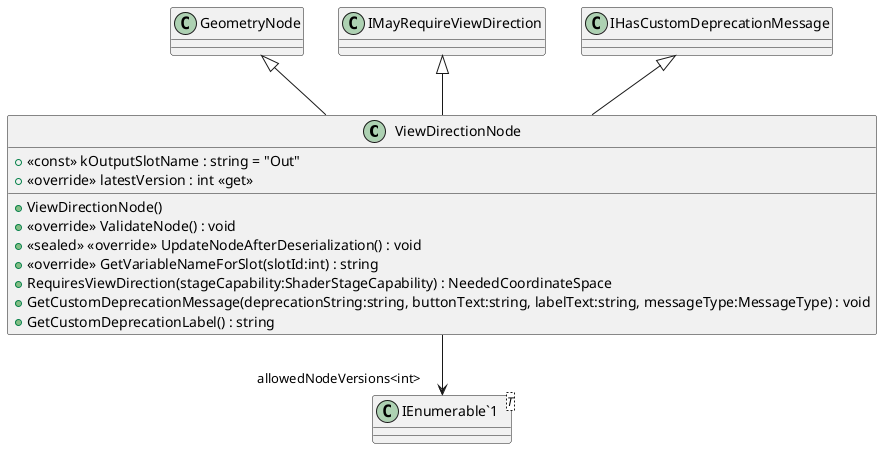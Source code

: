 @startuml
class ViewDirectionNode {
    + <<const>> kOutputSlotName : string = "Out"
    + <<override>> latestVersion : int <<get>>
    + ViewDirectionNode()
    + <<override>> ValidateNode() : void
    + <<sealed>> <<override>> UpdateNodeAfterDeserialization() : void
    + <<override>> GetVariableNameForSlot(slotId:int) : string
    + RequiresViewDirection(stageCapability:ShaderStageCapability) : NeededCoordinateSpace
    + GetCustomDeprecationMessage(deprecationString:string, buttonText:string, labelText:string, messageType:MessageType) : void
    + GetCustomDeprecationLabel() : string
}
class "IEnumerable`1"<T> {
}
GeometryNode <|-- ViewDirectionNode
IMayRequireViewDirection <|-- ViewDirectionNode
IHasCustomDeprecationMessage <|-- ViewDirectionNode
ViewDirectionNode --> "allowedNodeVersions<int>" "IEnumerable`1"
@enduml

